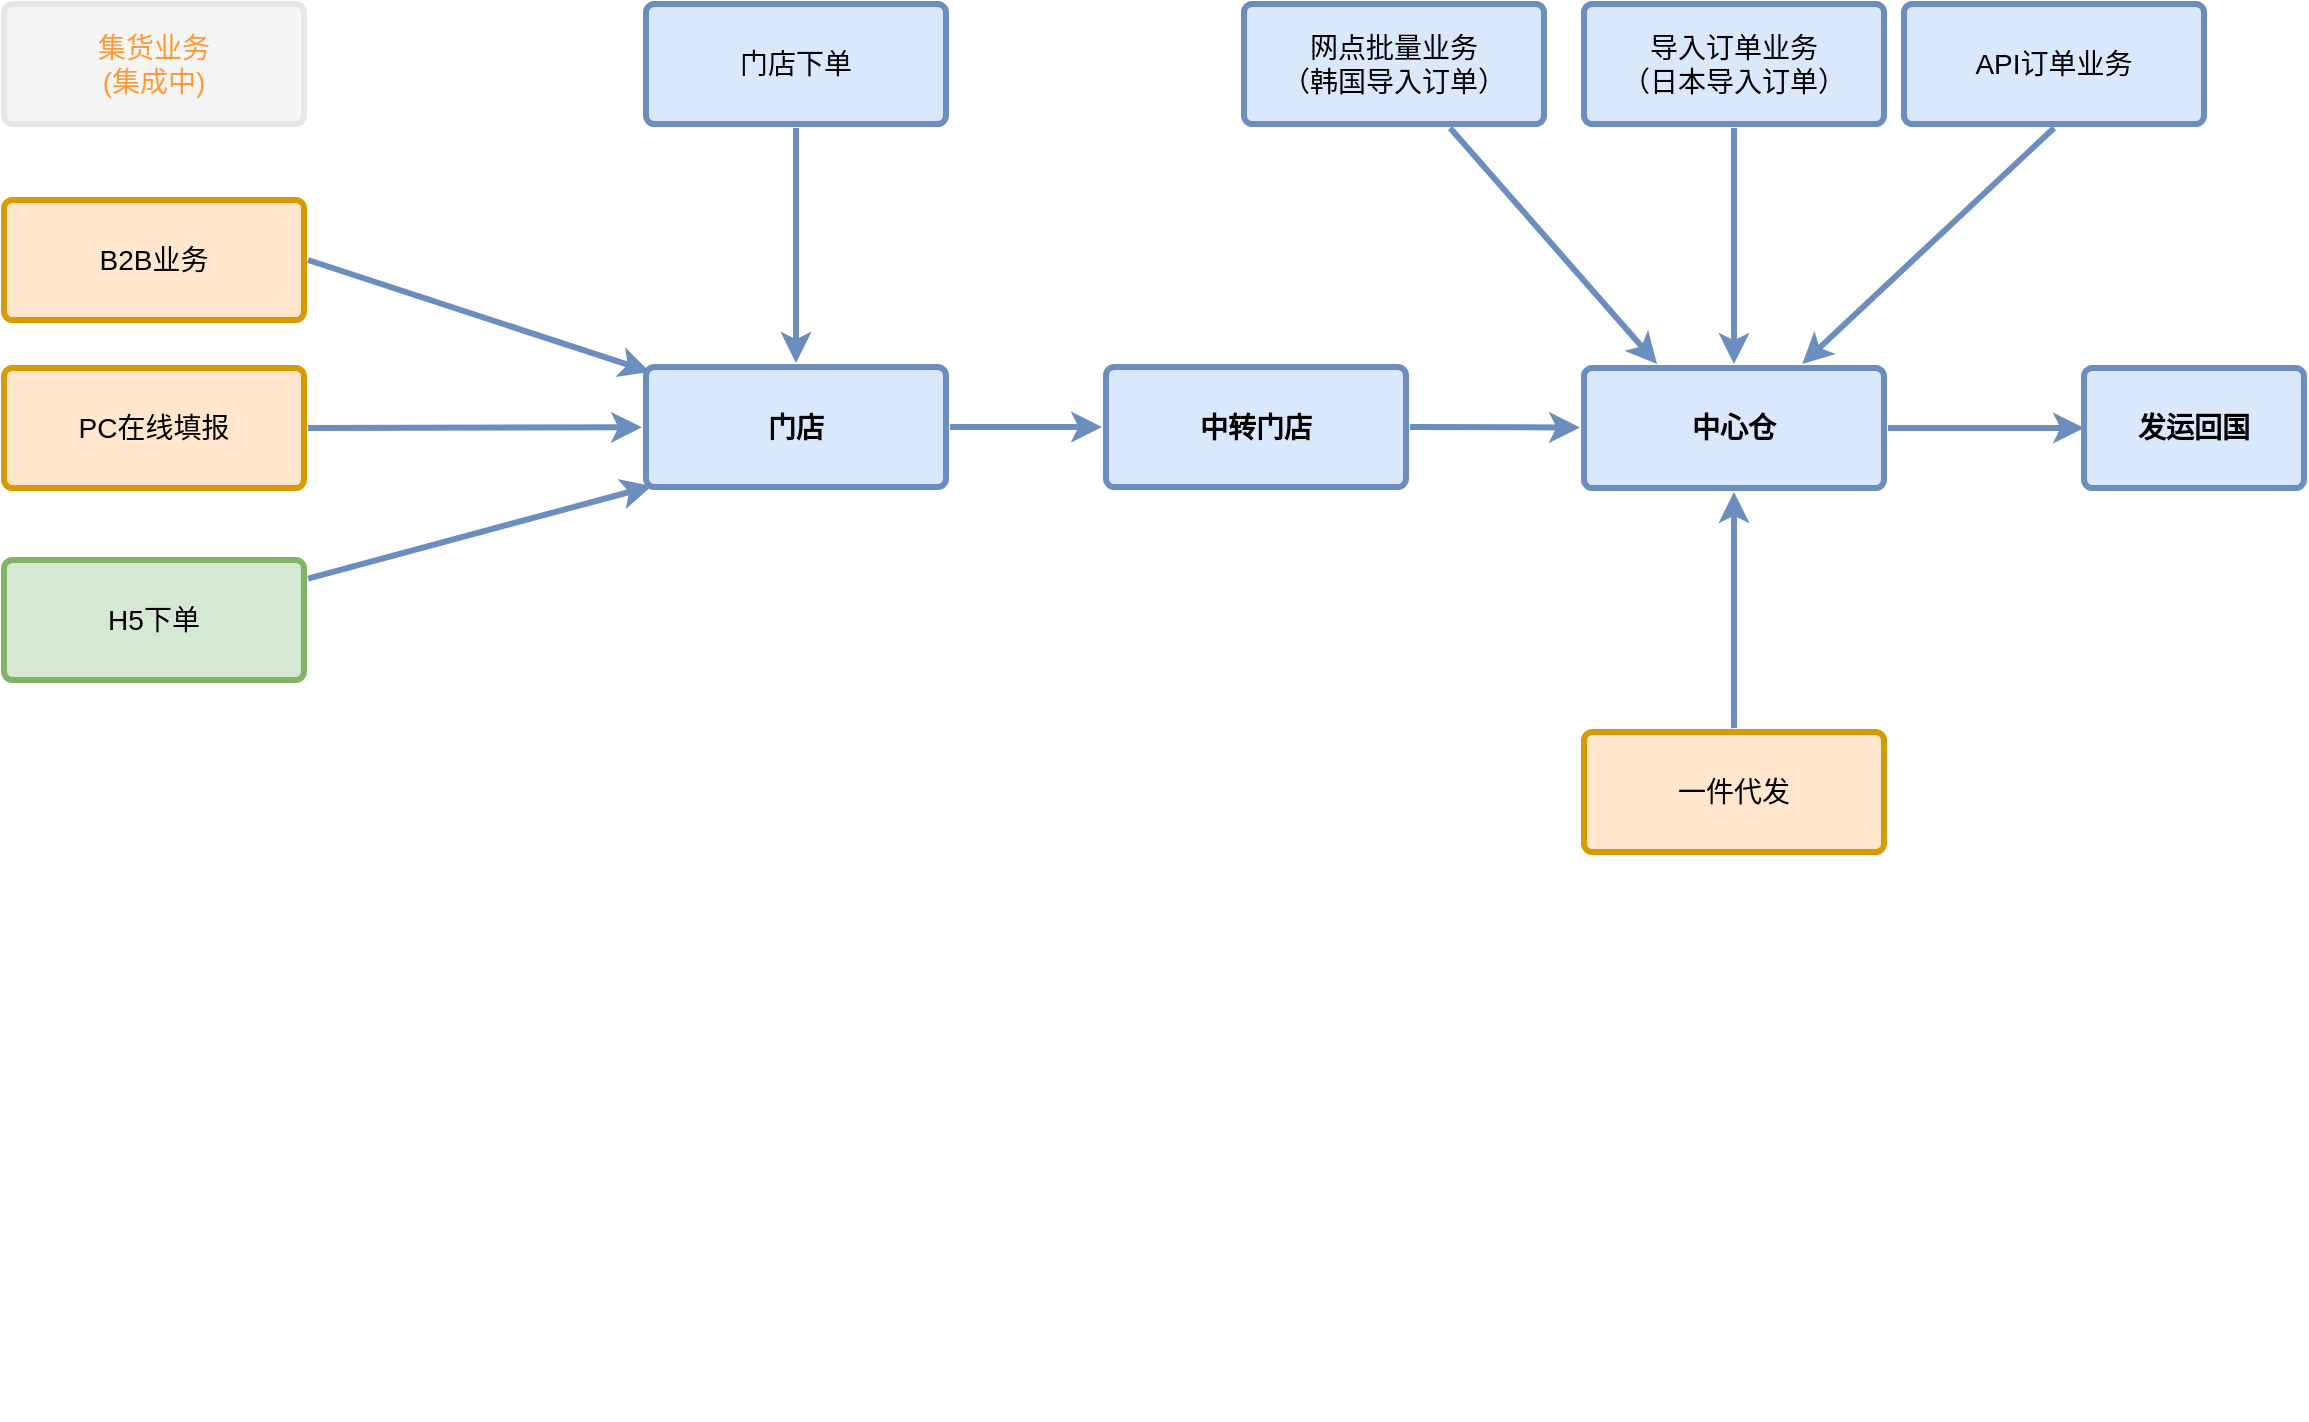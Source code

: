<mxfile version="12.2.9" type="github" pages="1">
  <diagram id="6a731a19-8d31-9384-78a2-239565b7b9f0" name="Page-1">
    <mxGraphModel dx="2000" dy="1113" grid="1" gridSize="10" guides="1" tooltips="1" connect="1" arrows="1" fold="1" page="1" pageScale="1" pageWidth="1169" pageHeight="827" background="#ffffff" math="0" shadow="0">
      <root>
        <mxCell id="0"/>
        <mxCell id="1" parent="0"/>
        <mxCell id="1750" value="" style="edgeStyle=none;rounded=1;jumpStyle=none;html=1;shadow=0;labelBackgroundColor=none;startArrow=classic;startFill=1;jettySize=auto;orthogonalLoop=1;strokeColor=#6c8ebf;strokeWidth=3;fontFamily=Helvetica;fontSize=14;fontColor=#FFFFFF;spacing=5;fontStyle=1;fillColor=#dae8fc;endArrow=none;endFill=0;" parent="1" source="1753" target="1756" edge="1">
          <mxGeometry relative="1" as="geometry"/>
        </mxCell>
        <mxCell id="1753" value="门店" style="rounded=1;whiteSpace=wrap;html=1;shadow=0;labelBackgroundColor=none;strokeColor=#6c8ebf;strokeWidth=3;fillColor=#dae8fc;fontFamily=Helvetica;fontSize=14;align=center;spacing=5;fontStyle=1;arcSize=7;perimeterSpacing=2;" parent="1" vertex="1">
          <mxGeometry x="331" y="363.5" width="150" height="60" as="geometry"/>
        </mxCell>
        <mxCell id="-PJOahiLIvCA7SzMHqrE-1786" value="中转门店" style="rounded=1;whiteSpace=wrap;html=1;shadow=0;labelBackgroundColor=none;strokeColor=#6c8ebf;strokeWidth=3;fillColor=#dae8fc;fontFamily=Helvetica;fontSize=14;align=center;spacing=5;fontStyle=1;arcSize=7;perimeterSpacing=2;" vertex="1" parent="1">
          <mxGeometry x="561" y="363.5" width="150" height="60" as="geometry"/>
        </mxCell>
        <mxCell id="1754" value="H5下单" style="rounded=1;whiteSpace=wrap;html=1;shadow=0;labelBackgroundColor=none;strokeColor=#82b366;strokeWidth=3;fillColor=#d5e8d4;fontFamily=Helvetica;fontSize=14;align=center;spacing=5;fontStyle=0;arcSize=7;perimeterSpacing=2;" parent="1" vertex="1">
          <mxGeometry x="10" y="460" width="150" height="60" as="geometry"/>
        </mxCell>
        <mxCell id="1755" value="PC在线填报" style="rounded=1;whiteSpace=wrap;html=1;shadow=0;labelBackgroundColor=none;strokeColor=#d79b00;strokeWidth=3;fillColor=#ffe6cc;fontFamily=Helvetica;fontSize=14;align=center;spacing=5;fontStyle=0;arcSize=7;perimeterSpacing=2;" parent="1" vertex="1">
          <mxGeometry x="10" y="364" width="150" height="60" as="geometry"/>
        </mxCell>
        <mxCell id="1756" value="门店下单" style="rounded=1;whiteSpace=wrap;html=1;shadow=0;labelBackgroundColor=none;strokeColor=#6c8ebf;strokeWidth=3;fillColor=#dae8fc;fontFamily=Helvetica;fontSize=14;align=center;spacing=5;fontStyle=0;arcSize=7;perimeterSpacing=2;" parent="1" vertex="1">
          <mxGeometry x="331" y="182" width="150" height="60" as="geometry"/>
        </mxCell>
        <mxCell id="-PJOahiLIvCA7SzMHqrE-1780" value="" style="edgeStyle=none;rounded=1;jumpStyle=none;html=1;shadow=0;labelBackgroundColor=none;startArrow=classic;startFill=1;jettySize=auto;orthogonalLoop=1;strokeColor=#6c8ebf;strokeWidth=3;fontFamily=Helvetica;fontSize=14;fontColor=#FFFFFF;spacing=5;fontStyle=1;fillColor=#dae8fc;endArrow=none;endFill=0;exitX=0.032;exitY=0.961;exitDx=0;exitDy=0;exitPerimeter=0;" edge="1" parent="1" source="1753" target="1754">
          <mxGeometry relative="1" as="geometry">
            <mxPoint x="400" y="542.5" as="sourcePoint"/>
            <mxPoint x="400" y="463" as="targetPoint"/>
          </mxGeometry>
        </mxCell>
        <mxCell id="-PJOahiLIvCA7SzMHqrE-1781" value="" style="edgeStyle=none;rounded=1;jumpStyle=none;html=1;shadow=0;labelBackgroundColor=none;startArrow=classic;startFill=1;jettySize=auto;orthogonalLoop=1;strokeColor=#6c8ebf;strokeWidth=3;fontFamily=Helvetica;fontSize=14;fontColor=#FFFFFF;spacing=5;fontStyle=1;fillColor=#dae8fc;endArrow=none;endFill=0;entryX=1;entryY=0.5;entryDx=0;entryDy=0;" edge="1" parent="1" source="1753" target="1755">
          <mxGeometry relative="1" as="geometry">
            <mxPoint x="349.164" y="338.5" as="sourcePoint"/>
            <mxPoint x="279.836" y="393.5" as="targetPoint"/>
          </mxGeometry>
        </mxCell>
        <mxCell id="-PJOahiLIvCA7SzMHqrE-1782" value="&lt;h1&gt;Heading&lt;/h1&gt;&lt;p&gt;Lorem ipsum dolor sit amet, consectetur adipisicing elit, sed do eiusmod tempor incididunt ut labore et dolore magna aliqua.&lt;/p&gt;" style="text;html=1;strokeColor=none;fillColor=none;spacing=5;spacingTop=-20;whiteSpace=wrap;overflow=hidden;rounded=0;fontColor=#FFFFFF;" vertex="1" parent="1">
          <mxGeometry x="30" y="770" width="190" height="120" as="geometry"/>
        </mxCell>
        <mxCell id="-PJOahiLIvCA7SzMHqrE-1788" value="" style="edgeStyle=none;rounded=1;jumpStyle=none;html=1;shadow=0;labelBackgroundColor=none;startArrow=classic;startFill=1;jettySize=auto;orthogonalLoop=1;strokeColor=#6c8ebf;strokeWidth=3;fontFamily=Helvetica;fontSize=14;fontColor=#FFFFFF;spacing=5;fontStyle=1;fillColor=#dae8fc;endArrow=none;endFill=0;exitX=0;exitY=0.5;exitDx=0;exitDy=0;entryX=1;entryY=0.5;entryDx=0;entryDy=0;" edge="1" parent="1" source="-PJOahiLIvCA7SzMHqrE-1786" target="1753">
          <mxGeometry relative="1" as="geometry">
            <mxPoint x="591.928" y="440.004" as="sourcePoint"/>
            <mxPoint x="440" y="471.193" as="targetPoint"/>
          </mxGeometry>
        </mxCell>
        <mxCell id="-PJOahiLIvCA7SzMHqrE-1789" value="" style="edgeStyle=none;rounded=1;jumpStyle=none;html=1;shadow=0;labelBackgroundColor=none;startArrow=classic;startFill=1;jettySize=auto;orthogonalLoop=1;strokeColor=#6c8ebf;strokeWidth=3;fontFamily=Helvetica;fontSize=14;fontColor=#FFFFFF;spacing=5;fontStyle=1;fillColor=#dae8fc;endArrow=none;endFill=0;entryX=1;entryY=0.5;entryDx=0;entryDy=0;" edge="1" parent="1" source="-PJOahiLIvCA7SzMHqrE-1790" target="-PJOahiLIvCA7SzMHqrE-1786">
          <mxGeometry relative="1" as="geometry">
            <mxPoint x="796" y="392.5" as="sourcePoint"/>
            <mxPoint x="720" y="392.5" as="targetPoint"/>
          </mxGeometry>
        </mxCell>
        <mxCell id="-PJOahiLIvCA7SzMHqrE-1790" value="中心仓" style="rounded=1;whiteSpace=wrap;html=1;shadow=0;labelBackgroundColor=none;strokeColor=#6c8ebf;strokeWidth=3;fillColor=#dae8fc;fontFamily=Helvetica;fontSize=14;align=center;spacing=5;fontStyle=1;arcSize=7;perimeterSpacing=2;" vertex="1" parent="1">
          <mxGeometry x="800" y="364" width="150" height="60" as="geometry"/>
        </mxCell>
        <mxCell id="-PJOahiLIvCA7SzMHqrE-1810" value="发运回国" style="rounded=1;whiteSpace=wrap;html=1;shadow=0;labelBackgroundColor=none;strokeColor=#6c8ebf;strokeWidth=3;fillColor=#dae8fc;fontFamily=Helvetica;fontSize=14;align=center;spacing=5;fontStyle=1;arcSize=7;perimeterSpacing=2;" vertex="1" parent="1">
          <mxGeometry x="1050" y="364" width="110" height="60" as="geometry"/>
        </mxCell>
        <mxCell id="-PJOahiLIvCA7SzMHqrE-1794" value="" style="edgeStyle=none;rounded=1;jumpStyle=none;html=1;shadow=0;labelBackgroundColor=none;startArrow=classic;startFill=1;jettySize=auto;orthogonalLoop=1;strokeColor=#6c8ebf;strokeWidth=3;fontFamily=Helvetica;fontSize=14;fontColor=#FFFFFF;spacing=5;fontStyle=1;fillColor=#dae8fc;endArrow=none;endFill=0;" edge="1" parent="1" source="-PJOahiLIvCA7SzMHqrE-1791">
          <mxGeometry relative="1" as="geometry">
            <mxPoint x="874" y="644.5" as="sourcePoint"/>
            <mxPoint x="874" y="547.5" as="targetPoint"/>
          </mxGeometry>
        </mxCell>
        <mxCell id="-PJOahiLIvCA7SzMHqrE-1791" value="一件代发" style="rounded=1;whiteSpace=wrap;html=1;shadow=0;labelBackgroundColor=none;strokeColor=#d79b00;strokeWidth=3;fillColor=#ffe6cc;fontFamily=Helvetica;fontSize=14;align=center;spacing=5;fontStyle=0;arcSize=7;perimeterSpacing=2;" vertex="1" parent="1">
          <mxGeometry x="800" y="546" width="150" height="60" as="geometry"/>
        </mxCell>
        <mxCell id="-PJOahiLIvCA7SzMHqrE-1795" value="" style="edgeStyle=none;rounded=1;jumpStyle=none;html=1;shadow=0;labelBackgroundColor=none;startArrow=classic;startFill=1;jettySize=auto;orthogonalLoop=1;strokeColor=#6c8ebf;strokeWidth=3;fontFamily=Helvetica;fontSize=14;fontColor=#FFFFFF;spacing=5;fontStyle=1;fillColor=#dae8fc;endArrow=none;endFill=0;" edge="1" parent="1" source="-PJOahiLIvCA7SzMHqrE-1790" target="-PJOahiLIvCA7SzMHqrE-1791">
          <mxGeometry relative="1" as="geometry">
            <mxPoint x="874.898" y="362" as="sourcePoint"/>
            <mxPoint x="874" y="81.5" as="targetPoint"/>
          </mxGeometry>
        </mxCell>
        <mxCell id="-PJOahiLIvCA7SzMHqrE-1796" value="" style="edgeStyle=none;rounded=1;jumpStyle=none;html=1;shadow=0;labelBackgroundColor=none;startArrow=classic;startFill=1;jettySize=auto;orthogonalLoop=1;strokeColor=#6c8ebf;strokeWidth=3;fontFamily=Helvetica;fontSize=14;fontColor=#FFFFFF;spacing=5;fontStyle=1;fillColor=#dae8fc;endArrow=none;endFill=0;exitX=0.25;exitY=0;exitDx=0;exitDy=0;" edge="1" parent="1" target="-PJOahiLIvCA7SzMHqrE-1797" source="-PJOahiLIvCA7SzMHqrE-1790">
          <mxGeometry relative="1" as="geometry">
            <mxPoint x="865" y="370" as="sourcePoint"/>
          </mxGeometry>
        </mxCell>
        <mxCell id="-PJOahiLIvCA7SzMHqrE-1797" value="网点批量业务&lt;br&gt;（韩国导入订单）" style="rounded=1;whiteSpace=wrap;html=1;shadow=0;labelBackgroundColor=none;strokeColor=#6c8ebf;strokeWidth=3;fillColor=#dae8fc;fontFamily=Helvetica;fontSize=14;align=center;spacing=5;fontStyle=0;arcSize=7;perimeterSpacing=2;" vertex="1" parent="1">
          <mxGeometry x="630" y="182" width="150" height="60" as="geometry"/>
        </mxCell>
        <mxCell id="-PJOahiLIvCA7SzMHqrE-1798" value="导入订单业务&lt;br&gt;（日本导入订单）" style="rounded=1;whiteSpace=wrap;html=1;shadow=0;labelBackgroundColor=none;strokeColor=#6c8ebf;strokeWidth=3;fillColor=#dae8fc;fontFamily=Helvetica;fontSize=14;align=center;spacing=5;fontStyle=0;arcSize=7;perimeterSpacing=2;" vertex="1" parent="1">
          <mxGeometry x="800" y="182" width="150" height="60" as="geometry"/>
        </mxCell>
        <mxCell id="-PJOahiLIvCA7SzMHqrE-1800" value="" style="edgeStyle=none;rounded=1;jumpStyle=none;html=1;shadow=0;labelBackgroundColor=none;startArrow=classic;startFill=1;jettySize=auto;orthogonalLoop=1;strokeColor=#6c8ebf;strokeWidth=3;fontFamily=Helvetica;fontSize=14;fontColor=#FFFFFF;spacing=5;fontStyle=1;fillColor=#dae8fc;endArrow=none;endFill=0;entryX=0.5;entryY=1;entryDx=0;entryDy=0;exitX=0.5;exitY=0;exitDx=0;exitDy=0;" edge="1" parent="1" source="-PJOahiLIvCA7SzMHqrE-1790" target="-PJOahiLIvCA7SzMHqrE-1798">
          <mxGeometry relative="1" as="geometry">
            <mxPoint x="1030" y="375" as="sourcePoint"/>
            <mxPoint x="1030" y="269.5" as="targetPoint"/>
          </mxGeometry>
        </mxCell>
        <mxCell id="-PJOahiLIvCA7SzMHqrE-1801" value="B2B业务" style="rounded=1;whiteSpace=wrap;html=1;shadow=0;labelBackgroundColor=none;strokeColor=#d79b00;strokeWidth=3;fillColor=#ffe6cc;fontFamily=Helvetica;fontSize=14;align=center;spacing=5;fontStyle=0;arcSize=7;perimeterSpacing=2;" vertex="1" parent="1">
          <mxGeometry x="10" y="280" width="150" height="60" as="geometry"/>
        </mxCell>
        <mxCell id="-PJOahiLIvCA7SzMHqrE-1802" value="" style="edgeStyle=none;rounded=1;jumpStyle=none;html=1;shadow=0;labelBackgroundColor=none;startArrow=classic;startFill=1;jettySize=auto;orthogonalLoop=1;strokeColor=#6c8ebf;strokeWidth=3;fontFamily=Helvetica;fontSize=14;fontColor=#FFFFFF;spacing=5;fontStyle=1;fillColor=#dae8fc;endArrow=none;endFill=0;entryX=1;entryY=0.5;entryDx=0;entryDy=0;exitX=0.026;exitY=0.07;exitDx=0;exitDy=0;exitPerimeter=0;" edge="1" parent="1" source="1753" target="-PJOahiLIvCA7SzMHqrE-1801">
          <mxGeometry relative="1" as="geometry">
            <mxPoint x="337" y="309.658" as="sourcePoint"/>
            <mxPoint x="170" y="310" as="targetPoint"/>
          </mxGeometry>
        </mxCell>
        <mxCell id="-PJOahiLIvCA7SzMHqrE-1803" value="API订单业务" style="rounded=1;whiteSpace=wrap;html=1;shadow=0;labelBackgroundColor=none;strokeColor=#6c8ebf;strokeWidth=3;fillColor=#dae8fc;fontFamily=Helvetica;fontSize=14;align=center;spacing=5;fontStyle=0;arcSize=7;perimeterSpacing=2;" vertex="1" parent="1">
          <mxGeometry x="960" y="182" width="150" height="60" as="geometry"/>
        </mxCell>
        <mxCell id="-PJOahiLIvCA7SzMHqrE-1805" value="" style="edgeStyle=none;rounded=1;jumpStyle=none;html=1;shadow=0;labelBackgroundColor=none;startArrow=classic;startFill=1;jettySize=auto;orthogonalLoop=1;strokeColor=#6c8ebf;strokeWidth=3;fontFamily=Helvetica;fontSize=14;fontColor=#FFFFFF;spacing=5;fontStyle=1;fillColor=#dae8fc;endArrow=none;endFill=0;entryX=0.5;entryY=1;entryDx=0;entryDy=0;" edge="1" parent="1" source="-PJOahiLIvCA7SzMHqrE-1790" target="-PJOahiLIvCA7SzMHqrE-1803">
          <mxGeometry relative="1" as="geometry">
            <mxPoint x="1059.954" y="363.976" as="sourcePoint"/>
            <mxPoint x="1069" y="240" as="targetPoint"/>
          </mxGeometry>
        </mxCell>
        <mxCell id="-PJOahiLIvCA7SzMHqrE-1812" value="" style="edgeStyle=none;rounded=1;jumpStyle=none;html=1;shadow=0;labelBackgroundColor=none;startArrow=classic;startFill=1;jettySize=auto;orthogonalLoop=1;strokeColor=#6c8ebf;strokeWidth=3;fontFamily=Helvetica;fontSize=14;fontColor=#FFFFFF;spacing=5;fontStyle=1;fillColor=#dae8fc;endArrow=none;endFill=0;entryX=1;entryY=0.5;entryDx=0;entryDy=0;" edge="1" parent="1" target="-PJOahiLIvCA7SzMHqrE-1790">
          <mxGeometry relative="1" as="geometry">
            <mxPoint x="1050" y="394" as="sourcePoint"/>
            <mxPoint x="960" y="393.5" as="targetPoint"/>
          </mxGeometry>
        </mxCell>
        <mxCell id="-PJOahiLIvCA7SzMHqrE-1813" value="集货业务&lt;br&gt;(集成中)" style="rounded=1;whiteSpace=wrap;html=1;shadow=0;labelBackgroundColor=none;strokeColor=#E6E6E6;strokeWidth=3;fillColor=#f5f5f5;fontFamily=Helvetica;fontSize=14;align=center;spacing=5;fontStyle=0;arcSize=7;perimeterSpacing=2;fontColor=#FF9933;" vertex="1" parent="1">
          <mxGeometry x="10" y="182" width="150" height="60" as="geometry"/>
        </mxCell>
      </root>
    </mxGraphModel>
  </diagram>
</mxfile>
